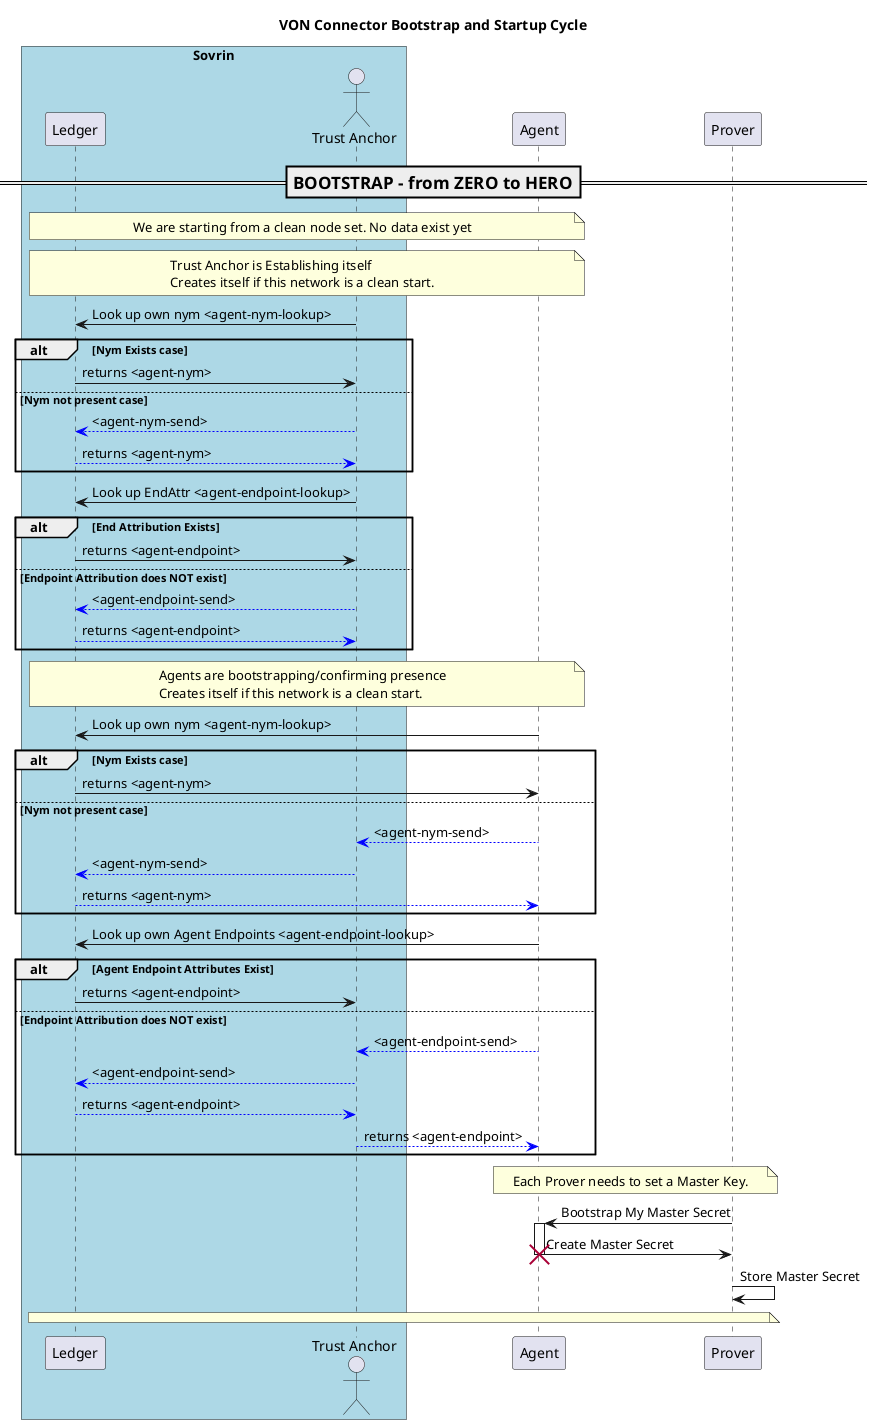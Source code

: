 @startuml
skinparam ParticipantPadding 20
skinparam BoxPadding 20

title VON Connector Bootstrap and Startup Cycle



box "Sovrin" #LightBlue
  participant "Ledger" as Ledger
  actor "Trust Anchor" as TA
endbox

participant "Agent" as Ag
participant "Prover" as P

=== BOOTSTRAP - from ZERO to HERO ==
note over Ledger, Ag
We are starting from a clean node set. No data exist yet
endnote


note over Ledger, Ag
Trust Anchor is Establishing itself
Creates itself if this network is a clean start.
endnote
TA -> Ledger: Look up own nym <agent-nym-lookup>
alt Nym Exists case
  Ledger -> TA: returns <agent-nym>
else Nym not present case
  TA --[#blue]> Ledger: <agent-nym-send>
  Ledger --[#blue]> TA: returns <agent-nym>
end

TA -> Ledger: Look up EndAttr <agent-endpoint-lookup>
alt End Attribution Exists
  Ledger -> TA: returns <agent-endpoint>
else Endpoint Attribution does NOT exist
  TA --[#blue]> Ledger: <agent-endpoint-send>
  Ledger --[#blue]> TA: returns <agent-endpoint>
end


note over Ledger, Ag
Agents are bootstrapping/confirming presence
Creates itself if this network is a clean start.
endnote
Ag -> Ledger: Look up own nym <agent-nym-lookup>
alt Nym Exists case
  Ledger -> Ag: returns <agent-nym>
else Nym not present case
  Ag --[#blue]> TA: <agent-nym-send>
  TA --[#blue]> Ledger: <agent-nym-send>
  Ledger --[#blue]> Ag: returns <agent-nym>
end

Ag -> Ledger: Look up own Agent Endpoints <agent-endpoint-lookup>
alt Agent Endpoint Attributes Exist
  Ledger -> TA: returns <agent-endpoint>
else Endpoint Attribution does NOT exist
  Ag --[#blue]> TA: <agent-endpoint-send>
    TA --[#blue]> Ledger: <agent-endpoint-send>
    Ledger --[#blue]> TA: returns <agent-endpoint>
    TA --[#blue]> Ag: returns <agent-endpoint>
end
note over Ag, P
  Each Prover needs to set a Master Key.
endnote
P -> Ag: Bootstrap My Master Secret
activate Ag
Ag -> P: Create Master Secret
destroy Ag
P -> P: Store Master Secret

note over Ledger, P

endnote
@enduml